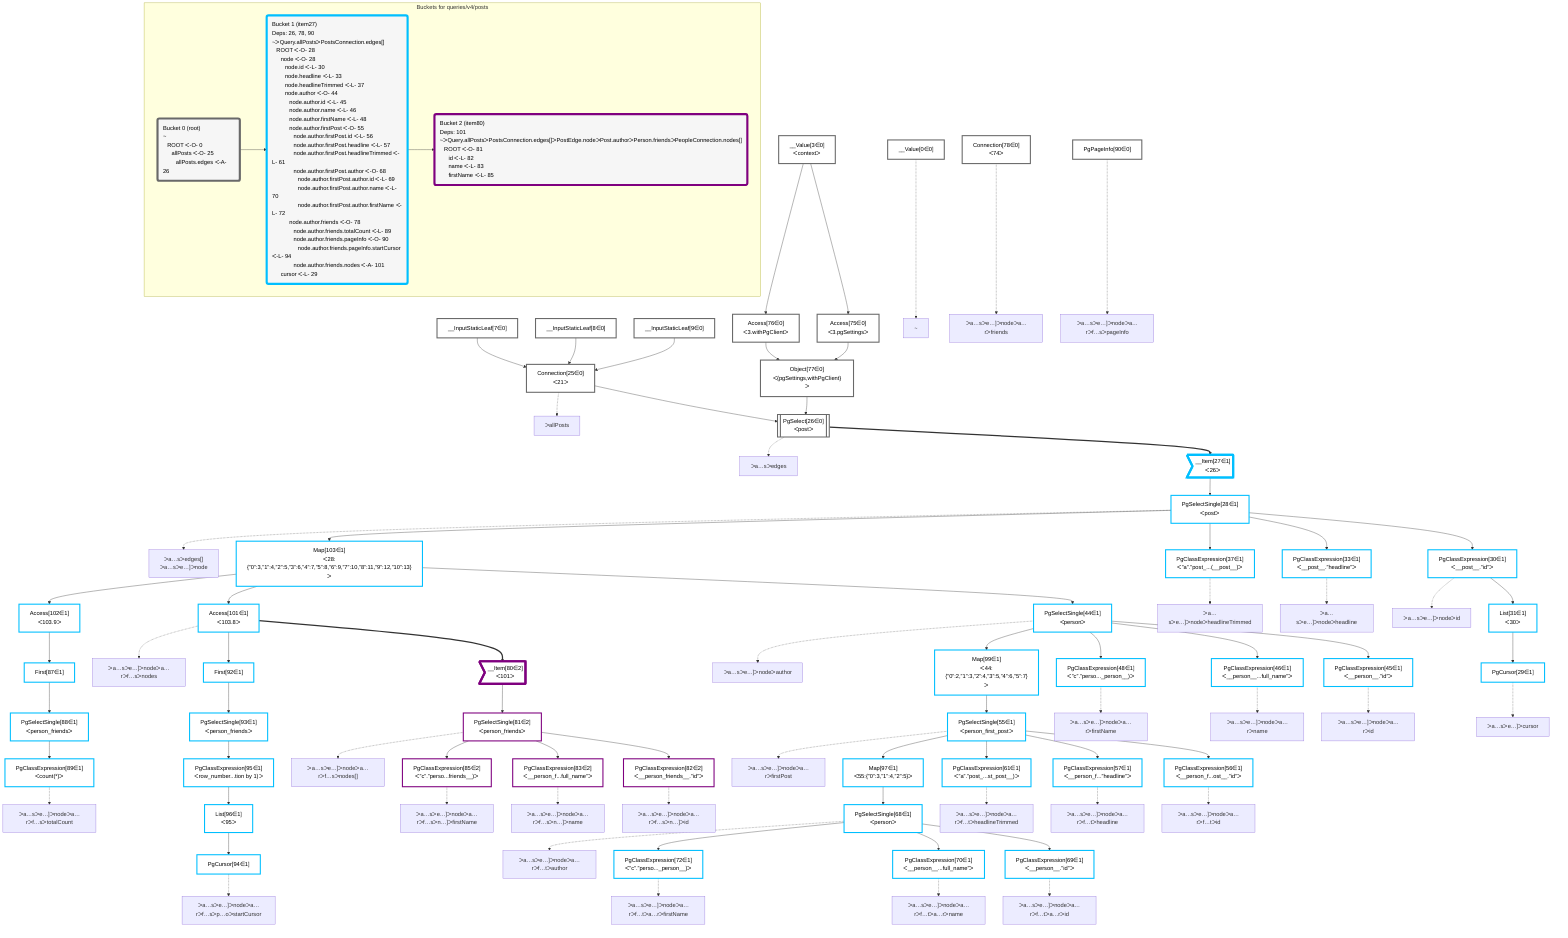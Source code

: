 graph TD
    classDef path fill:#eee,stroke:#000,color:#000
    classDef plan fill:#fff,stroke-width:3px,color:#000
    classDef itemplan fill:#fff,stroke-width:6px,color:#000
    classDef sideeffectplan fill:#f00,stroke-width:6px,color:#000
    classDef bucket fill:#f6f6f6,color:#000,stroke-width:6px,text-align:left


    %% define plans
    __Value0["__Value[0∈0]"]:::plan
    __Value3["__Value[3∈0]<br />ᐸcontextᐳ"]:::plan
    __InputStaticLeaf7["__InputStaticLeaf[7∈0]"]:::plan
    __InputStaticLeaf8["__InputStaticLeaf[8∈0]"]:::plan
    __InputStaticLeaf9["__InputStaticLeaf[9∈0]"]:::plan
    Access75["Access[75∈0]<br />ᐸ3.pgSettingsᐳ"]:::plan
    Access76["Access[76∈0]<br />ᐸ3.withPgClientᐳ"]:::plan
    Object77["Object[77∈0]<br />ᐸ{pgSettings,withPgClient}ᐳ"]:::plan
    Connection25["Connection[25∈0]<br />ᐸ21ᐳ"]:::plan
    PgSelect26[["PgSelect[26∈0]<br />ᐸpostᐳ"]]:::plan
    __Item27>"__Item[27∈1]<br />ᐸ26ᐳ"]:::itemplan
    PgSelectSingle28["PgSelectSingle[28∈1]<br />ᐸpostᐳ"]:::plan
    PgClassExpression30["PgClassExpression[30∈1]<br />ᐸ__post__.”id”ᐳ"]:::plan
    List31["List[31∈1]<br />ᐸ30ᐳ"]:::plan
    PgCursor29["PgCursor[29∈1]"]:::plan
    PgClassExpression33["PgClassExpression[33∈1]<br />ᐸ__post__.”headline”ᐳ"]:::plan
    PgClassExpression37["PgClassExpression[37∈1]<br />ᐸ”a”.”post_...(__post__)ᐳ"]:::plan
    Map103["Map[103∈1]<br />ᐸ28:{”0”:3,”1”:4,”2”:5,”3”:6,”4”:7,”5”:8,”6”:9,”7”:10,”8”:11,”9”:12,”10”:13}ᐳ"]:::plan
    PgSelectSingle44["PgSelectSingle[44∈1]<br />ᐸpersonᐳ"]:::plan
    PgClassExpression45["PgClassExpression[45∈1]<br />ᐸ__person__.”id”ᐳ"]:::plan
    PgClassExpression46["PgClassExpression[46∈1]<br />ᐸ__person__...full_name”ᐳ"]:::plan
    PgClassExpression48["PgClassExpression[48∈1]<br />ᐸ”c”.”perso..._person__)ᐳ"]:::plan
    Map99["Map[99∈1]<br />ᐸ44:{”0”:2,”1”:3,”2”:4,”3”:5,”4”:6,”5”:7}ᐳ"]:::plan
    PgSelectSingle55["PgSelectSingle[55∈1]<br />ᐸperson_first_postᐳ"]:::plan
    PgClassExpression56["PgClassExpression[56∈1]<br />ᐸ__person_f...ost__.”id”ᐳ"]:::plan
    PgClassExpression57["PgClassExpression[57∈1]<br />ᐸ__person_f...”headline”ᐳ"]:::plan
    PgClassExpression61["PgClassExpression[61∈1]<br />ᐸ”a”.”post_...st_post__)ᐳ"]:::plan
    Map97["Map[97∈1]<br />ᐸ55:{”0”:3,”1”:4,”2”:5}ᐳ"]:::plan
    PgSelectSingle68["PgSelectSingle[68∈1]<br />ᐸpersonᐳ"]:::plan
    PgClassExpression69["PgClassExpression[69∈1]<br />ᐸ__person__.”id”ᐳ"]:::plan
    PgClassExpression70["PgClassExpression[70∈1]<br />ᐸ__person__...full_name”ᐳ"]:::plan
    PgClassExpression72["PgClassExpression[72∈1]<br />ᐸ”c”.”perso..._person__)ᐳ"]:::plan
    Connection78["Connection[78∈0]<br />ᐸ74ᐳ"]:::plan
    Access101["Access[101∈1]<br />ᐸ103.8ᐳ"]:::plan
    __Item80>"__Item[80∈2]<br />ᐸ101ᐳ"]:::itemplan
    PgSelectSingle81["PgSelectSingle[81∈2]<br />ᐸperson_friendsᐳ"]:::plan
    PgClassExpression82["PgClassExpression[82∈2]<br />ᐸ__person_friends__.”id”ᐳ"]:::plan
    PgClassExpression83["PgClassExpression[83∈2]<br />ᐸ__person_f...full_name”ᐳ"]:::plan
    PgClassExpression85["PgClassExpression[85∈2]<br />ᐸ”c”.”perso...friends__)ᐳ"]:::plan
    Access102["Access[102∈1]<br />ᐸ103.9ᐳ"]:::plan
    First87["First[87∈1]"]:::plan
    PgSelectSingle88["PgSelectSingle[88∈1]<br />ᐸperson_friendsᐳ"]:::plan
    PgClassExpression89["PgClassExpression[89∈1]<br />ᐸcount(*)ᐳ"]:::plan
    PgPageInfo90["PgPageInfo[90∈0]"]:::plan
    First92["First[92∈1]"]:::plan
    PgSelectSingle93["PgSelectSingle[93∈1]<br />ᐸperson_friendsᐳ"]:::plan
    PgClassExpression95["PgClassExpression[95∈1]<br />ᐸrow_number...tion by 1)ᐳ"]:::plan
    List96["List[96∈1]<br />ᐸ95ᐳ"]:::plan
    PgCursor94["PgCursor[94∈1]"]:::plan

    %% plan dependencies
    __Value3 --> Access75
    __Value3 --> Access76
    Access75 & Access76 --> Object77
    __InputStaticLeaf7 & __InputStaticLeaf8 & __InputStaticLeaf9 --> Connection25
    Object77 & Connection25 --> PgSelect26
    PgSelect26 ==> __Item27
    __Item27 --> PgSelectSingle28
    PgSelectSingle28 --> PgClassExpression30
    PgClassExpression30 --> List31
    List31 --> PgCursor29
    PgSelectSingle28 --> PgClassExpression33
    PgSelectSingle28 --> PgClassExpression37
    PgSelectSingle28 --> Map103
    Map103 --> PgSelectSingle44
    PgSelectSingle44 --> PgClassExpression45
    PgSelectSingle44 --> PgClassExpression46
    PgSelectSingle44 --> PgClassExpression48
    PgSelectSingle44 --> Map99
    Map99 --> PgSelectSingle55
    PgSelectSingle55 --> PgClassExpression56
    PgSelectSingle55 --> PgClassExpression57
    PgSelectSingle55 --> PgClassExpression61
    PgSelectSingle55 --> Map97
    Map97 --> PgSelectSingle68
    PgSelectSingle68 --> PgClassExpression69
    PgSelectSingle68 --> PgClassExpression70
    PgSelectSingle68 --> PgClassExpression72
    Map103 --> Access101
    Access101 ==> __Item80
    __Item80 --> PgSelectSingle81
    PgSelectSingle81 --> PgClassExpression82
    PgSelectSingle81 --> PgClassExpression83
    PgSelectSingle81 --> PgClassExpression85
    Map103 --> Access102
    Access102 --> First87
    First87 --> PgSelectSingle88
    PgSelectSingle88 --> PgClassExpression89
    Access101 --> First92
    First92 --> PgSelectSingle93
    PgSelectSingle93 --> PgClassExpression95
    PgClassExpression95 --> List96
    List96 --> PgCursor94

    %% plan-to-path relationships
    P0["~"]
    __Value0 -.-> P0
    P25["ᐳallPosts"]
    Connection25 -.-> P25
    P26["ᐳa…sᐳedges"]
    PgSelect26 -.-> P26
    P28["ᐳa…sᐳedges[]<br />ᐳa…sᐳe…]ᐳnode"]
    PgSelectSingle28 -.-> P28
    P29["ᐳa…sᐳe…]ᐳcursor"]
    PgCursor29 -.-> P29
    P30["ᐳa…sᐳe…]ᐳnodeᐳid"]
    PgClassExpression30 -.-> P30
    P33["ᐳa…sᐳe…]ᐳnodeᐳheadline"]
    PgClassExpression33 -.-> P33
    P37["ᐳa…sᐳe…]ᐳnodeᐳheadlineTrimmed"]
    PgClassExpression37 -.-> P37
    P44["ᐳa…sᐳe…]ᐳnodeᐳauthor"]
    PgSelectSingle44 -.-> P44
    P45["ᐳa…sᐳe…]ᐳnodeᐳa…rᐳid"]
    PgClassExpression45 -.-> P45
    P46["ᐳa…sᐳe…]ᐳnodeᐳa…rᐳname"]
    PgClassExpression46 -.-> P46
    P48["ᐳa…sᐳe…]ᐳnodeᐳa…rᐳfirstName"]
    PgClassExpression48 -.-> P48
    P55["ᐳa…sᐳe…]ᐳnodeᐳa…rᐳfirstPost"]
    PgSelectSingle55 -.-> P55
    P56["ᐳa…sᐳe…]ᐳnodeᐳa…rᐳf…tᐳid"]
    PgClassExpression56 -.-> P56
    P57["ᐳa…sᐳe…]ᐳnodeᐳa…rᐳf…tᐳheadline"]
    PgClassExpression57 -.-> P57
    P61["ᐳa…sᐳe…]ᐳnodeᐳa…rᐳf…tᐳheadlineTrimmed"]
    PgClassExpression61 -.-> P61
    P68["ᐳa…sᐳe…]ᐳnodeᐳa…rᐳf…tᐳauthor"]
    PgSelectSingle68 -.-> P68
    P69["ᐳa…sᐳe…]ᐳnodeᐳa…rᐳf…tᐳa…rᐳid"]
    PgClassExpression69 -.-> P69
    P70["ᐳa…sᐳe…]ᐳnodeᐳa…rᐳf…tᐳa…rᐳname"]
    PgClassExpression70 -.-> P70
    P72["ᐳa…sᐳe…]ᐳnodeᐳa…rᐳf…tᐳa…rᐳfirstName"]
    PgClassExpression72 -.-> P72
    P78["ᐳa…sᐳe…]ᐳnodeᐳa…rᐳfriends"]
    Connection78 -.-> P78
    P81["ᐳa…sᐳe…]ᐳnodeᐳa…rᐳf…sᐳnodes[]"]
    PgSelectSingle81 -.-> P81
    P82["ᐳa…sᐳe…]ᐳnodeᐳa…rᐳf…sᐳn…]ᐳid"]
    PgClassExpression82 -.-> P82
    P83["ᐳa…sᐳe…]ᐳnodeᐳa…rᐳf…sᐳn…]ᐳname"]
    PgClassExpression83 -.-> P83
    P85["ᐳa…sᐳe…]ᐳnodeᐳa…rᐳf…sᐳn…]ᐳfirstName"]
    PgClassExpression85 -.-> P85
    P89["ᐳa…sᐳe…]ᐳnodeᐳa…rᐳf…sᐳtotalCount"]
    PgClassExpression89 -.-> P89
    P90["ᐳa…sᐳe…]ᐳnodeᐳa…rᐳf…sᐳpageInfo"]
    PgPageInfo90 -.-> P90
    P94["ᐳa…sᐳe…]ᐳnodeᐳa…rᐳf…sᐳp…oᐳstartCursor"]
    PgCursor94 -.-> P94
    P101["ᐳa…sᐳe…]ᐳnodeᐳa…rᐳf…sᐳnodes"]
    Access101 -.-> P101

    subgraph "Buckets for queries/v4/posts"
    Bucket0("Bucket 0 (root)<br />~<br />⠀ROOT ᐸ-O- 0<br />⠀⠀allPosts ᐸ-O- 25<br />⠀⠀⠀allPosts.edges ᐸ-A- 26"):::bucket
    classDef bucket0 stroke:#696969
    class Bucket0,__Value0,__Value3,__InputStaticLeaf7,__InputStaticLeaf8,__InputStaticLeaf9,Connection25,PgSelect26,Access75,Access76,Object77,Connection78,PgPageInfo90 bucket0
    Bucket1("Bucket 1 (item27)<br />Deps: 26, 78, 90<br />~ᐳQuery.allPostsᐳPostsConnection.edges[]<br />⠀ROOT ᐸ-O- 28<br />⠀⠀node ᐸ-O- 28<br />⠀⠀⠀node.id ᐸ-L- 30<br />⠀⠀⠀node.headline ᐸ-L- 33<br />⠀⠀⠀node.headlineTrimmed ᐸ-L- 37<br />⠀⠀⠀node.author ᐸ-O- 44<br />⠀⠀⠀⠀node.author.id ᐸ-L- 45<br />⠀⠀⠀⠀node.author.name ᐸ-L- 46<br />⠀⠀⠀⠀node.author.firstName ᐸ-L- 48<br />⠀⠀⠀⠀node.author.firstPost ᐸ-O- 55<br />⠀⠀⠀⠀⠀node.author.firstPost.id ᐸ-L- 56<br />⠀⠀⠀⠀⠀node.author.firstPost.headline ᐸ-L- 57<br />⠀⠀⠀⠀⠀node.author.firstPost.headlineTrimmed ᐸ-L- 61<br />⠀⠀⠀⠀⠀node.author.firstPost.author ᐸ-O- 68<br />⠀⠀⠀⠀⠀⠀node.author.firstPost.author.id ᐸ-L- 69<br />⠀⠀⠀⠀⠀⠀node.author.firstPost.author.name ᐸ-L- 70<br />⠀⠀⠀⠀⠀⠀node.author.firstPost.author.firstName ᐸ-L- 72<br />⠀⠀⠀⠀node.author.friends ᐸ-O- 78<br />⠀⠀⠀⠀⠀node.author.friends.totalCount ᐸ-L- 89<br />⠀⠀⠀⠀⠀node.author.friends.pageInfo ᐸ-O- 90<br />⠀⠀⠀⠀⠀⠀node.author.friends.pageInfo.startCursor ᐸ-L- 94<br />⠀⠀⠀⠀⠀node.author.friends.nodes ᐸ-A- 101<br />⠀⠀cursor ᐸ-L- 29"):::bucket
    classDef bucket1 stroke:#00bfff
    class Bucket1,__Item27,PgSelectSingle28,PgCursor29,PgClassExpression30,List31,PgClassExpression33,PgClassExpression37,PgSelectSingle44,PgClassExpression45,PgClassExpression46,PgClassExpression48,PgSelectSingle55,PgClassExpression56,PgClassExpression57,PgClassExpression61,PgSelectSingle68,PgClassExpression69,PgClassExpression70,PgClassExpression72,First87,PgSelectSingle88,PgClassExpression89,First92,PgSelectSingle93,PgCursor94,PgClassExpression95,List96,Map97,Map99,Access101,Access102,Map103 bucket1
    Bucket2("Bucket 2 (item80)<br />Deps: 101<br />~ᐳQuery.allPostsᐳPostsConnection.edges[]ᐳPostEdge.nodeᐳPost.authorᐳPerson.friendsᐳPeopleConnection.nodes[]<br />⠀ROOT ᐸ-O- 81<br />⠀⠀id ᐸ-L- 82<br />⠀⠀name ᐸ-L- 83<br />⠀⠀firstName ᐸ-L- 85"):::bucket
    classDef bucket2 stroke:#7f007f
    class Bucket2,__Item80,PgSelectSingle81,PgClassExpression82,PgClassExpression83,PgClassExpression85 bucket2
    Bucket0 --> Bucket1
    Bucket1 --> Bucket2
    end